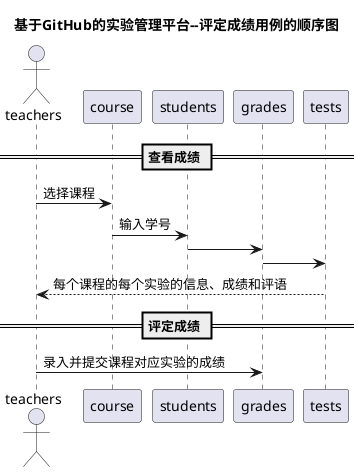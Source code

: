 @startuml
title 基于GitHub的实验管理平台--评定成绩用例的顺序图
actor teachers
== 查看成绩 ==
teachers -> course :选择课程
course -> students : 输入学号
students -> grades
grades -> tests
tests --> teachers:每个课程的每个实验的信息、成绩和评语
== 评定成绩 ==
teachers -> grades : 录入并提交课程对应实验的成绩
@enduml